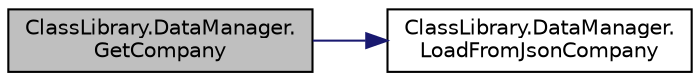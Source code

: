 digraph "ClassLibrary.DataManager.GetCompany"
{
 // INTERACTIVE_SVG=YES
 // LATEX_PDF_SIZE
  edge [fontname="Helvetica",fontsize="10",labelfontname="Helvetica",labelfontsize="10"];
  node [fontname="Helvetica",fontsize="10",shape=record];
  rankdir="LR";
  Node1 [label="ClassLibrary.DataManager.\lGetCompany",height=0.2,width=0.4,color="black", fillcolor="grey75", style="filled", fontcolor="black",tooltip="Devuelve los datos de una empresa"];
  Node1 -> Node2 [color="midnightblue",fontsize="10",style="solid",fontname="Helvetica"];
  Node2 [label="ClassLibrary.DataManager.\lLoadFromJsonCompany",height=0.2,width=0.4,color="black", fillcolor="white", style="filled",URL="$classClassLibrary_1_1DataManager.html#a68d2b5852012896100b51d1b7611b1f9",tooltip=" "];
}
